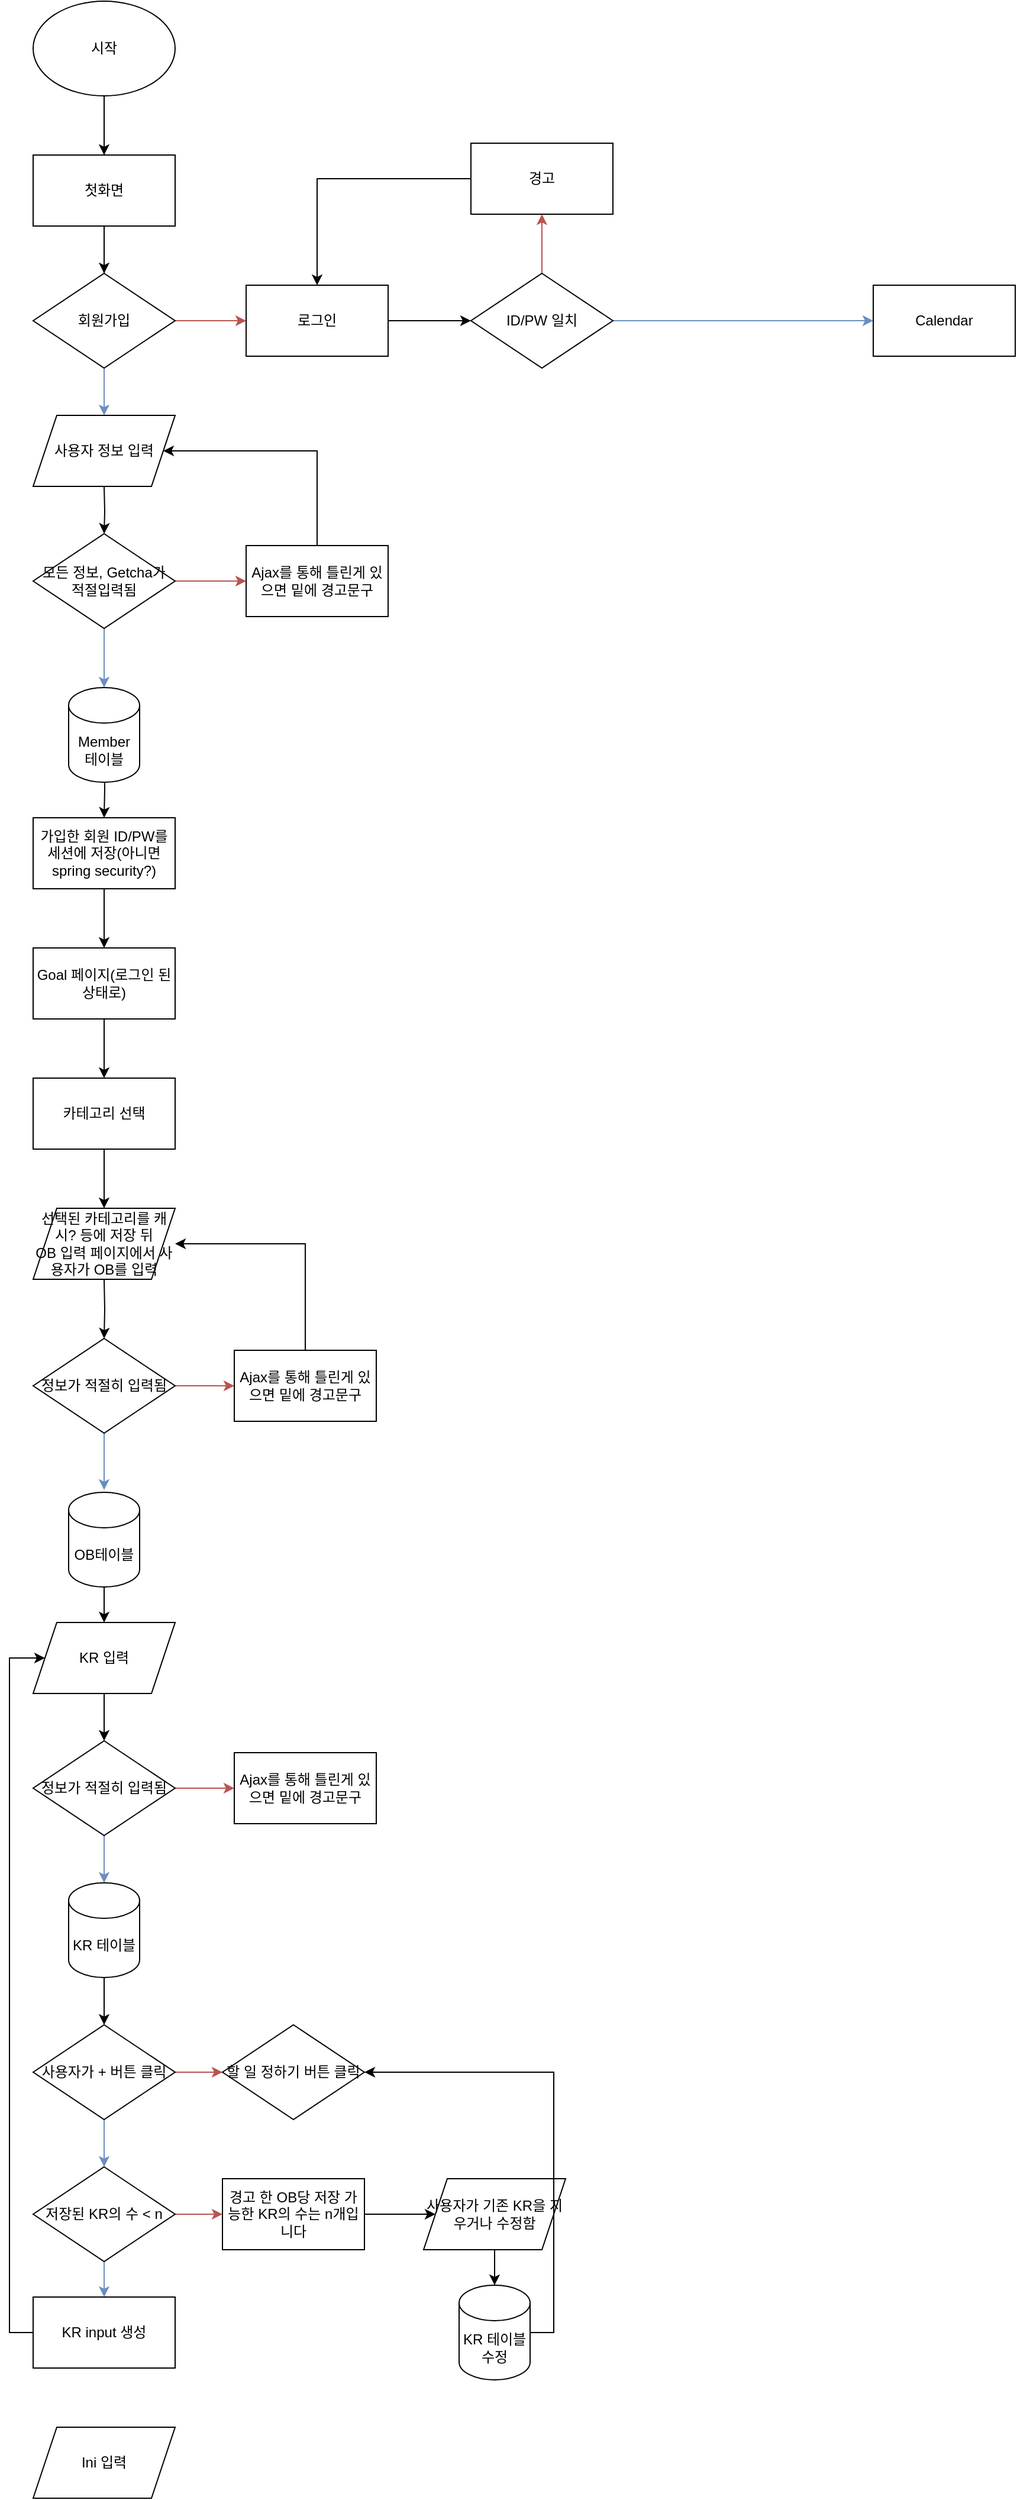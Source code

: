 <mxfile version="15.5.0" type="github">
  <diagram id="Uq3l2EWZINXqB6MkOoWw" name="전체적인 순서도">
    <mxGraphModel dx="4082" dy="468" grid="1" gridSize="10" guides="1" tooltips="1" connect="1" arrows="1" fold="1" page="1" pageScale="1" pageWidth="3300" pageHeight="4681" math="0" shadow="0">
      <root>
        <mxCell id="0" />
        <mxCell id="1" parent="0" />
        <mxCell id="pIeUTdMdYG4i5QMNmfUO-8" value="" style="edgeStyle=orthogonalEdgeStyle;rounded=0;orthogonalLoop=1;jettySize=auto;html=1;" parent="1" source="cU4-2mLXnspjtvhaOZda-1" target="pIeUTdMdYG4i5QMNmfUO-1" edge="1">
          <mxGeometry relative="1" as="geometry" />
        </mxCell>
        <mxCell id="cU4-2mLXnspjtvhaOZda-1" value="시작" style="ellipse;whiteSpace=wrap;html=1;" parent="1" vertex="1">
          <mxGeometry x="20" y="20" width="120" height="80" as="geometry" />
        </mxCell>
        <mxCell id="pIeUTdMdYG4i5QMNmfUO-7" style="edgeStyle=orthogonalEdgeStyle;rounded=0;orthogonalLoop=1;jettySize=auto;html=1;exitX=0.5;exitY=1;exitDx=0;exitDy=0;" parent="1" source="pIeUTdMdYG4i5QMNmfUO-1" edge="1">
          <mxGeometry relative="1" as="geometry">
            <mxPoint x="80" y="250" as="targetPoint" />
          </mxGeometry>
        </mxCell>
        <mxCell id="pIeUTdMdYG4i5QMNmfUO-1" value="첫화면" style="rounded=0;whiteSpace=wrap;html=1;" parent="1" vertex="1">
          <mxGeometry x="20" y="150" width="120" height="60" as="geometry" />
        </mxCell>
        <mxCell id="pIeUTdMdYG4i5QMNmfUO-3" value="" style="endArrow=none;html=1;entryX=0.5;entryY=1;entryDx=0;entryDy=0;" parent="1" source="pIeUTdMdYG4i5QMNmfUO-1" target="cU4-2mLXnspjtvhaOZda-1" edge="1">
          <mxGeometry width="50" height="50" relative="1" as="geometry">
            <mxPoint x="40" y="150" as="sourcePoint" />
            <mxPoint x="90" y="100" as="targetPoint" />
          </mxGeometry>
        </mxCell>
        <mxCell id="pIeUTdMdYG4i5QMNmfUO-6" style="edgeStyle=orthogonalEdgeStyle;rounded=0;orthogonalLoop=1;jettySize=auto;html=1;exitX=1;exitY=0.5;exitDx=0;exitDy=0;fillColor=#f8cecc;strokeColor=#b85450;" parent="1" source="pIeUTdMdYG4i5QMNmfUO-4" edge="1">
          <mxGeometry relative="1" as="geometry">
            <mxPoint x="200" y="290" as="targetPoint" />
          </mxGeometry>
        </mxCell>
        <mxCell id="pIeUTdMdYG4i5QMNmfUO-11" style="edgeStyle=orthogonalEdgeStyle;rounded=0;orthogonalLoop=1;jettySize=auto;html=1;exitX=0.5;exitY=1;exitDx=0;exitDy=0;entryX=0.5;entryY=0;entryDx=0;entryDy=0;fillColor=#dae8fc;strokeColor=#6c8ebf;" parent="1" source="pIeUTdMdYG4i5QMNmfUO-4" edge="1">
          <mxGeometry relative="1" as="geometry">
            <mxPoint x="80" y="370" as="targetPoint" />
          </mxGeometry>
        </mxCell>
        <mxCell id="pIeUTdMdYG4i5QMNmfUO-4" value="회원가입" style="rhombus;whiteSpace=wrap;html=1;" parent="1" vertex="1">
          <mxGeometry x="20" y="250" width="120" height="80" as="geometry" />
        </mxCell>
        <mxCell id="pIeUTdMdYG4i5QMNmfUO-5" value="" style="endArrow=none;html=1;entryX=0.5;entryY=1;entryDx=0;entryDy=0;" parent="1" source="pIeUTdMdYG4i5QMNmfUO-4" target="pIeUTdMdYG4i5QMNmfUO-1" edge="1">
          <mxGeometry width="50" height="50" relative="1" as="geometry">
            <mxPoint x="40" y="260" as="sourcePoint" />
            <mxPoint x="90" y="210" as="targetPoint" />
          </mxGeometry>
        </mxCell>
        <mxCell id="aWaKsQ2O3t7kNbBKUAZW-5" style="edgeStyle=orthogonalEdgeStyle;rounded=0;orthogonalLoop=1;jettySize=auto;html=1;exitX=1;exitY=0.5;exitDx=0;exitDy=0;entryX=0;entryY=0.5;entryDx=0;entryDy=0;" edge="1" parent="1" source="pIeUTdMdYG4i5QMNmfUO-9" target="aWaKsQ2O3t7kNbBKUAZW-4">
          <mxGeometry relative="1" as="geometry" />
        </mxCell>
        <mxCell id="pIeUTdMdYG4i5QMNmfUO-9" value="로그인" style="rounded=0;whiteSpace=wrap;html=1;" parent="1" vertex="1">
          <mxGeometry x="200" y="260" width="120" height="60" as="geometry" />
        </mxCell>
        <mxCell id="pIeUTdMdYG4i5QMNmfUO-14" style="edgeStyle=orthogonalEdgeStyle;rounded=0;orthogonalLoop=1;jettySize=auto;html=1;exitX=0.5;exitY=1;exitDx=0;exitDy=0;entryX=0.5;entryY=0;entryDx=0;entryDy=0;" parent="1" target="pIeUTdMdYG4i5QMNmfUO-13" edge="1">
          <mxGeometry relative="1" as="geometry">
            <mxPoint x="80" y="430" as="sourcePoint" />
          </mxGeometry>
        </mxCell>
        <mxCell id="pIeUTdMdYG4i5QMNmfUO-15" style="edgeStyle=orthogonalEdgeStyle;rounded=0;orthogonalLoop=1;jettySize=auto;html=1;exitX=1;exitY=0.5;exitDx=0;exitDy=0;fillColor=#f8cecc;strokeColor=#b85450;" parent="1" source="pIeUTdMdYG4i5QMNmfUO-13" edge="1">
          <mxGeometry relative="1" as="geometry">
            <mxPoint x="200" y="510" as="targetPoint" />
          </mxGeometry>
        </mxCell>
        <mxCell id="pIeUTdMdYG4i5QMNmfUO-16" style="edgeStyle=orthogonalEdgeStyle;rounded=0;orthogonalLoop=1;jettySize=auto;html=1;exitX=0.5;exitY=1;exitDx=0;exitDy=0;fillColor=#dae8fc;strokeColor=#6c8ebf;" parent="1" source="pIeUTdMdYG4i5QMNmfUO-13" edge="1">
          <mxGeometry relative="1" as="geometry">
            <mxPoint x="80" y="600" as="targetPoint" />
          </mxGeometry>
        </mxCell>
        <mxCell id="pIeUTdMdYG4i5QMNmfUO-13" value="모든 정보, Getcha가 적절입력됨" style="rhombus;whiteSpace=wrap;html=1;" parent="1" vertex="1">
          <mxGeometry x="20" y="470" width="120" height="80" as="geometry" />
        </mxCell>
        <mxCell id="pIeUTdMdYG4i5QMNmfUO-19" style="edgeStyle=orthogonalEdgeStyle;rounded=0;orthogonalLoop=1;jettySize=auto;html=1;exitX=0.5;exitY=0;exitDx=0;exitDy=0;entryX=1;entryY=0.5;entryDx=0;entryDy=0;" parent="1" source="pIeUTdMdYG4i5QMNmfUO-18" target="aWaKsQ2O3t7kNbBKUAZW-2" edge="1">
          <mxGeometry relative="1" as="geometry">
            <mxPoint x="140" y="400" as="targetPoint" />
            <Array as="points">
              <mxPoint x="260" y="400" />
            </Array>
          </mxGeometry>
        </mxCell>
        <mxCell id="pIeUTdMdYG4i5QMNmfUO-18" value="Ajax를 통해 틀린게 있으면 밑에 경고문구" style="rounded=0;whiteSpace=wrap;html=1;" parent="1" vertex="1">
          <mxGeometry x="200" y="480" width="120" height="60" as="geometry" />
        </mxCell>
        <mxCell id="pIeUTdMdYG4i5QMNmfUO-22" style="edgeStyle=orthogonalEdgeStyle;rounded=0;orthogonalLoop=1;jettySize=auto;html=1;exitX=0.5;exitY=1;exitDx=0;exitDy=0;entryX=0.5;entryY=0;entryDx=0;entryDy=0;" parent="1" target="pIeUTdMdYG4i5QMNmfUO-21" edge="1">
          <mxGeometry relative="1" as="geometry">
            <mxPoint x="80" y="660" as="sourcePoint" />
          </mxGeometry>
        </mxCell>
        <mxCell id="pIeUTdMdYG4i5QMNmfUO-24" style="edgeStyle=orthogonalEdgeStyle;rounded=0;orthogonalLoop=1;jettySize=auto;html=1;exitX=0.5;exitY=1;exitDx=0;exitDy=0;entryX=0.5;entryY=0;entryDx=0;entryDy=0;" parent="1" source="pIeUTdMdYG4i5QMNmfUO-21" target="pIeUTdMdYG4i5QMNmfUO-23" edge="1">
          <mxGeometry relative="1" as="geometry" />
        </mxCell>
        <mxCell id="pIeUTdMdYG4i5QMNmfUO-21" value="가입한 회원 ID/PW를 세션에 저장(아니면 spring security?)" style="rounded=0;whiteSpace=wrap;html=1;" parent="1" vertex="1">
          <mxGeometry x="20" y="710" width="120" height="60" as="geometry" />
        </mxCell>
        <mxCell id="pIeUTdMdYG4i5QMNmfUO-26" style="edgeStyle=orthogonalEdgeStyle;rounded=0;orthogonalLoop=1;jettySize=auto;html=1;exitX=0.5;exitY=1;exitDx=0;exitDy=0;entryX=0.5;entryY=0;entryDx=0;entryDy=0;" parent="1" source="pIeUTdMdYG4i5QMNmfUO-23" target="pIeUTdMdYG4i5QMNmfUO-25" edge="1">
          <mxGeometry relative="1" as="geometry" />
        </mxCell>
        <mxCell id="pIeUTdMdYG4i5QMNmfUO-23" value="Goal 페이지(로그인 된 상태로)" style="rounded=0;whiteSpace=wrap;html=1;" parent="1" vertex="1">
          <mxGeometry x="20" y="820" width="120" height="60" as="geometry" />
        </mxCell>
        <mxCell id="pIeUTdMdYG4i5QMNmfUO-28" style="edgeStyle=orthogonalEdgeStyle;rounded=0;orthogonalLoop=1;jettySize=auto;html=1;exitX=0.5;exitY=1;exitDx=0;exitDy=0;entryX=0.5;entryY=0;entryDx=0;entryDy=0;" parent="1" source="pIeUTdMdYG4i5QMNmfUO-25" edge="1">
          <mxGeometry relative="1" as="geometry">
            <mxPoint x="80" y="1040" as="targetPoint" />
          </mxGeometry>
        </mxCell>
        <mxCell id="pIeUTdMdYG4i5QMNmfUO-25" value="카테고리 선택" style="rounded=0;whiteSpace=wrap;html=1;" parent="1" vertex="1">
          <mxGeometry x="20" y="930" width="120" height="60" as="geometry" />
        </mxCell>
        <mxCell id="pIeUTdMdYG4i5QMNmfUO-30" style="edgeStyle=orthogonalEdgeStyle;rounded=0;orthogonalLoop=1;jettySize=auto;html=1;exitX=0.5;exitY=1;exitDx=0;exitDy=0;entryX=0.5;entryY=0;entryDx=0;entryDy=0;" parent="1" target="pIeUTdMdYG4i5QMNmfUO-29" edge="1">
          <mxGeometry relative="1" as="geometry">
            <mxPoint x="80" y="1100" as="sourcePoint" />
          </mxGeometry>
        </mxCell>
        <mxCell id="pIeUTdMdYG4i5QMNmfUO-32" style="edgeStyle=orthogonalEdgeStyle;rounded=0;orthogonalLoop=1;jettySize=auto;html=1;exitX=1;exitY=0.5;exitDx=0;exitDy=0;entryX=0;entryY=0.5;entryDx=0;entryDy=0;fillColor=#f8cecc;strokeColor=#b85450;" parent="1" source="pIeUTdMdYG4i5QMNmfUO-29" target="pIeUTdMdYG4i5QMNmfUO-31" edge="1">
          <mxGeometry relative="1" as="geometry" />
        </mxCell>
        <mxCell id="pIeUTdMdYG4i5QMNmfUO-35" style="edgeStyle=orthogonalEdgeStyle;rounded=0;orthogonalLoop=1;jettySize=auto;html=1;exitX=0.5;exitY=1;exitDx=0;exitDy=0;entryX=0.5;entryY=0;entryDx=0;entryDy=0;fillColor=#dae8fc;strokeColor=#6c8ebf;" parent="1" source="pIeUTdMdYG4i5QMNmfUO-29" edge="1">
          <mxGeometry relative="1" as="geometry">
            <mxPoint x="80" y="1278" as="targetPoint" />
          </mxGeometry>
        </mxCell>
        <mxCell id="pIeUTdMdYG4i5QMNmfUO-29" value="정보가 적절히 입력됨" style="rhombus;whiteSpace=wrap;html=1;" parent="1" vertex="1">
          <mxGeometry x="20" y="1150" width="120" height="80" as="geometry" />
        </mxCell>
        <mxCell id="pIeUTdMdYG4i5QMNmfUO-36" style="edgeStyle=orthogonalEdgeStyle;rounded=0;orthogonalLoop=1;jettySize=auto;html=1;exitX=0.5;exitY=0;exitDx=0;exitDy=0;entryX=1;entryY=0.5;entryDx=0;entryDy=0;" parent="1" source="pIeUTdMdYG4i5QMNmfUO-31" edge="1">
          <mxGeometry relative="1" as="geometry">
            <mxPoint x="140" y="1070" as="targetPoint" />
            <Array as="points">
              <mxPoint x="250" y="1070" />
            </Array>
          </mxGeometry>
        </mxCell>
        <mxCell id="pIeUTdMdYG4i5QMNmfUO-31" value="Ajax를 통해 틀린게 있으면 밑에 경고문구" style="rounded=0;whiteSpace=wrap;html=1;" parent="1" vertex="1">
          <mxGeometry x="190" y="1160" width="120" height="60" as="geometry" />
        </mxCell>
        <mxCell id="pIeUTdMdYG4i5QMNmfUO-38" style="edgeStyle=orthogonalEdgeStyle;rounded=0;orthogonalLoop=1;jettySize=auto;html=1;exitX=0.5;exitY=1;exitDx=0;exitDy=0;entryX=0.5;entryY=0;entryDx=0;entryDy=0;" parent="1" edge="1">
          <mxGeometry relative="1" as="geometry">
            <mxPoint x="80" y="1338" as="sourcePoint" />
            <mxPoint x="80" y="1390" as="targetPoint" />
          </mxGeometry>
        </mxCell>
        <mxCell id="aWaKsQ2O3t7kNbBKUAZW-12" style="edgeStyle=orthogonalEdgeStyle;rounded=0;orthogonalLoop=1;jettySize=auto;html=1;exitX=0.5;exitY=1;exitDx=0;exitDy=0;entryX=0.5;entryY=0;entryDx=0;entryDy=0;" edge="1" parent="1" source="aWaKsQ2O3t7kNbBKUAZW-1" target="aWaKsQ2O3t7kNbBKUAZW-11">
          <mxGeometry relative="1" as="geometry" />
        </mxCell>
        <mxCell id="aWaKsQ2O3t7kNbBKUAZW-1" value="KR 입력" style="shape=parallelogram;perimeter=parallelogramPerimeter;whiteSpace=wrap;html=1;fixedSize=1;" vertex="1" parent="1">
          <mxGeometry x="20" y="1390" width="120" height="60" as="geometry" />
        </mxCell>
        <mxCell id="aWaKsQ2O3t7kNbBKUAZW-2" value="사용자 정보 입력" style="shape=parallelogram;perimeter=parallelogramPerimeter;whiteSpace=wrap;html=1;fixedSize=1;" vertex="1" parent="1">
          <mxGeometry x="20" y="370" width="120" height="60" as="geometry" />
        </mxCell>
        <mxCell id="aWaKsQ2O3t7kNbBKUAZW-3" value="&lt;span&gt;선택된 카테고리를 캐시? 등에 저장 뒤&lt;/span&gt;&lt;br&gt;&lt;span&gt;OB 입력 페이지에서 사용자가 OB를 입력&lt;/span&gt;" style="shape=parallelogram;perimeter=parallelogramPerimeter;whiteSpace=wrap;html=1;fixedSize=1;" vertex="1" parent="1">
          <mxGeometry x="20" y="1040" width="120" height="60" as="geometry" />
        </mxCell>
        <mxCell id="aWaKsQ2O3t7kNbBKUAZW-6" style="edgeStyle=orthogonalEdgeStyle;rounded=0;orthogonalLoop=1;jettySize=auto;html=1;exitX=1;exitY=0.5;exitDx=0;exitDy=0;fillColor=#dae8fc;strokeColor=#6c8ebf;" edge="1" parent="1" source="aWaKsQ2O3t7kNbBKUAZW-4" target="aWaKsQ2O3t7kNbBKUAZW-7">
          <mxGeometry relative="1" as="geometry">
            <mxPoint x="750" y="290" as="targetPoint" />
          </mxGeometry>
        </mxCell>
        <mxCell id="aWaKsQ2O3t7kNbBKUAZW-9" style="edgeStyle=orthogonalEdgeStyle;rounded=0;orthogonalLoop=1;jettySize=auto;html=1;exitX=0.5;exitY=0;exitDx=0;exitDy=0;entryX=0.5;entryY=1;entryDx=0;entryDy=0;fillColor=#f8cecc;strokeColor=#b85450;" edge="1" parent="1" source="aWaKsQ2O3t7kNbBKUAZW-4" target="aWaKsQ2O3t7kNbBKUAZW-8">
          <mxGeometry relative="1" as="geometry" />
        </mxCell>
        <mxCell id="aWaKsQ2O3t7kNbBKUAZW-4" value="ID/PW 일치" style="rhombus;whiteSpace=wrap;html=1;" vertex="1" parent="1">
          <mxGeometry x="390" y="250" width="120" height="80" as="geometry" />
        </mxCell>
        <mxCell id="aWaKsQ2O3t7kNbBKUAZW-7" value="Calendar" style="rounded=0;whiteSpace=wrap;html=1;" vertex="1" parent="1">
          <mxGeometry x="730" y="260" width="120" height="60" as="geometry" />
        </mxCell>
        <mxCell id="aWaKsQ2O3t7kNbBKUAZW-10" style="edgeStyle=orthogonalEdgeStyle;rounded=0;orthogonalLoop=1;jettySize=auto;html=1;exitX=0;exitY=0.5;exitDx=0;exitDy=0;entryX=0.5;entryY=0;entryDx=0;entryDy=0;" edge="1" parent="1" source="aWaKsQ2O3t7kNbBKUAZW-8" target="pIeUTdMdYG4i5QMNmfUO-9">
          <mxGeometry relative="1" as="geometry" />
        </mxCell>
        <mxCell id="aWaKsQ2O3t7kNbBKUAZW-8" value="경고" style="rounded=0;whiteSpace=wrap;html=1;" vertex="1" parent="1">
          <mxGeometry x="390" y="140" width="120" height="60" as="geometry" />
        </mxCell>
        <mxCell id="aWaKsQ2O3t7kNbBKUAZW-14" style="edgeStyle=orthogonalEdgeStyle;rounded=0;orthogonalLoop=1;jettySize=auto;html=1;exitX=1;exitY=0.5;exitDx=0;exitDy=0;entryX=0;entryY=0.5;entryDx=0;entryDy=0;fillColor=#f8cecc;strokeColor=#b85450;" edge="1" parent="1" source="aWaKsQ2O3t7kNbBKUAZW-11" target="aWaKsQ2O3t7kNbBKUAZW-13">
          <mxGeometry relative="1" as="geometry" />
        </mxCell>
        <mxCell id="aWaKsQ2O3t7kNbBKUAZW-17" style="edgeStyle=orthogonalEdgeStyle;rounded=0;orthogonalLoop=1;jettySize=auto;html=1;exitX=0.5;exitY=1;exitDx=0;exitDy=0;fillColor=#dae8fc;strokeColor=#6c8ebf;" edge="1" parent="1" source="aWaKsQ2O3t7kNbBKUAZW-11" target="aWaKsQ2O3t7kNbBKUAZW-18">
          <mxGeometry relative="1" as="geometry">
            <mxPoint x="80" y="1620" as="targetPoint" />
          </mxGeometry>
        </mxCell>
        <mxCell id="aWaKsQ2O3t7kNbBKUAZW-11" value="정보가 적절히 입력됨" style="rhombus;whiteSpace=wrap;html=1;" vertex="1" parent="1">
          <mxGeometry x="20" y="1490" width="120" height="80" as="geometry" />
        </mxCell>
        <mxCell id="aWaKsQ2O3t7kNbBKUAZW-13" value="Ajax를 통해 틀린게 있으면 밑에 경고문구" style="rounded=0;whiteSpace=wrap;html=1;" vertex="1" parent="1">
          <mxGeometry x="190" y="1500" width="120" height="60" as="geometry" />
        </mxCell>
        <mxCell id="aWaKsQ2O3t7kNbBKUAZW-15" value="OB테이블" style="shape=cylinder3;whiteSpace=wrap;html=1;boundedLbl=1;backgroundOutline=1;size=15;" vertex="1" parent="1">
          <mxGeometry x="50" y="1280" width="60" height="80" as="geometry" />
        </mxCell>
        <mxCell id="aWaKsQ2O3t7kNbBKUAZW-16" value="Member 테이블" style="shape=cylinder3;whiteSpace=wrap;html=1;boundedLbl=1;backgroundOutline=1;size=15;" vertex="1" parent="1">
          <mxGeometry x="50" y="600" width="60" height="80" as="geometry" />
        </mxCell>
        <mxCell id="aWaKsQ2O3t7kNbBKUAZW-22" style="edgeStyle=orthogonalEdgeStyle;rounded=0;orthogonalLoop=1;jettySize=auto;html=1;exitX=0.5;exitY=1;exitDx=0;exitDy=0;exitPerimeter=0;entryX=0.5;entryY=0;entryDx=0;entryDy=0;" edge="1" parent="1" source="aWaKsQ2O3t7kNbBKUAZW-18" target="aWaKsQ2O3t7kNbBKUAZW-21">
          <mxGeometry relative="1" as="geometry" />
        </mxCell>
        <mxCell id="aWaKsQ2O3t7kNbBKUAZW-18" value="KR 테이블" style="shape=cylinder3;whiteSpace=wrap;html=1;boundedLbl=1;backgroundOutline=1;size=15;" vertex="1" parent="1">
          <mxGeometry x="50" y="1610" width="60" height="80" as="geometry" />
        </mxCell>
        <mxCell id="aWaKsQ2O3t7kNbBKUAZW-25" style="edgeStyle=orthogonalEdgeStyle;rounded=0;orthogonalLoop=1;jettySize=auto;html=1;exitX=0.5;exitY=1;exitDx=0;exitDy=0;entryX=0.5;entryY=0;entryDx=0;entryDy=0;fillColor=#dae8fc;strokeColor=#6c8ebf;" edge="1" parent="1" source="aWaKsQ2O3t7kNbBKUAZW-21" target="aWaKsQ2O3t7kNbBKUAZW-24">
          <mxGeometry relative="1" as="geometry" />
        </mxCell>
        <mxCell id="aWaKsQ2O3t7kNbBKUAZW-33" style="edgeStyle=orthogonalEdgeStyle;rounded=0;orthogonalLoop=1;jettySize=auto;html=1;exitX=1;exitY=0.5;exitDx=0;exitDy=0;fillColor=#f8cecc;strokeColor=#b85450;" edge="1" parent="1" source="aWaKsQ2O3t7kNbBKUAZW-21">
          <mxGeometry relative="1" as="geometry">
            <mxPoint x="180" y="1770" as="targetPoint" />
          </mxGeometry>
        </mxCell>
        <mxCell id="aWaKsQ2O3t7kNbBKUAZW-21" value="사용자가 + 버튼 클릭" style="rhombus;whiteSpace=wrap;html=1;" vertex="1" parent="1">
          <mxGeometry x="20" y="1730" width="120" height="80" as="geometry" />
        </mxCell>
        <mxCell id="aWaKsQ2O3t7kNbBKUAZW-28" style="edgeStyle=orthogonalEdgeStyle;rounded=0;orthogonalLoop=1;jettySize=auto;html=1;exitX=0.5;exitY=1;exitDx=0;exitDy=0;entryX=0.5;entryY=0;entryDx=0;entryDy=0;fillColor=#dae8fc;strokeColor=#6c8ebf;" edge="1" parent="1" source="aWaKsQ2O3t7kNbBKUAZW-24" target="aWaKsQ2O3t7kNbBKUAZW-26">
          <mxGeometry relative="1" as="geometry" />
        </mxCell>
        <mxCell id="aWaKsQ2O3t7kNbBKUAZW-31" style="edgeStyle=orthogonalEdgeStyle;rounded=0;orthogonalLoop=1;jettySize=auto;html=1;exitX=1;exitY=0.5;exitDx=0;exitDy=0;fillColor=#f8cecc;strokeColor=#b85450;" edge="1" parent="1" source="aWaKsQ2O3t7kNbBKUAZW-24">
          <mxGeometry relative="1" as="geometry">
            <mxPoint x="180" y="1890" as="targetPoint" />
          </mxGeometry>
        </mxCell>
        <mxCell id="aWaKsQ2O3t7kNbBKUAZW-24" value="저장된 KR의 수 &amp;lt; n" style="rhombus;whiteSpace=wrap;html=1;" vertex="1" parent="1">
          <mxGeometry x="20" y="1850" width="120" height="80" as="geometry" />
        </mxCell>
        <mxCell id="aWaKsQ2O3t7kNbBKUAZW-29" style="edgeStyle=orthogonalEdgeStyle;rounded=0;orthogonalLoop=1;jettySize=auto;html=1;exitX=0;exitY=0.5;exitDx=0;exitDy=0;" edge="1" parent="1" source="aWaKsQ2O3t7kNbBKUAZW-26" target="aWaKsQ2O3t7kNbBKUAZW-1">
          <mxGeometry relative="1" as="geometry">
            <mxPoint x="-30" y="1408.667" as="targetPoint" />
            <Array as="points">
              <mxPoint y="1990" />
              <mxPoint y="1420" />
            </Array>
          </mxGeometry>
        </mxCell>
        <mxCell id="aWaKsQ2O3t7kNbBKUAZW-26" value="KR input 생성" style="rounded=0;whiteSpace=wrap;html=1;" vertex="1" parent="1">
          <mxGeometry x="20" y="1960" width="120" height="60" as="geometry" />
        </mxCell>
        <mxCell id="aWaKsQ2O3t7kNbBKUAZW-38" value="" style="edgeStyle=orthogonalEdgeStyle;rounded=0;orthogonalLoop=1;jettySize=auto;html=1;" edge="1" parent="1" source="aWaKsQ2O3t7kNbBKUAZW-32">
          <mxGeometry relative="1" as="geometry">
            <mxPoint x="360" y="1890" as="targetPoint" />
          </mxGeometry>
        </mxCell>
        <mxCell id="aWaKsQ2O3t7kNbBKUAZW-32" value="경고 한 OB당 저장 가능한 KR의 수는 n개입니다" style="rounded=0;whiteSpace=wrap;html=1;" vertex="1" parent="1">
          <mxGeometry x="180" y="1860" width="120" height="60" as="geometry" />
        </mxCell>
        <mxCell id="aWaKsQ2O3t7kNbBKUAZW-34" value="할 일 정하기 버튼 클릭" style="rhombus;whiteSpace=wrap;html=1;" vertex="1" parent="1">
          <mxGeometry x="180" y="1730" width="120" height="80" as="geometry" />
        </mxCell>
        <mxCell id="aWaKsQ2O3t7kNbBKUAZW-41" style="edgeStyle=orthogonalEdgeStyle;rounded=0;orthogonalLoop=1;jettySize=auto;html=1;exitX=0.5;exitY=1;exitDx=0;exitDy=0;entryX=0.5;entryY=0;entryDx=0;entryDy=0;entryPerimeter=0;" edge="1" parent="1" source="aWaKsQ2O3t7kNbBKUAZW-39" target="aWaKsQ2O3t7kNbBKUAZW-40">
          <mxGeometry relative="1" as="geometry" />
        </mxCell>
        <mxCell id="aWaKsQ2O3t7kNbBKUAZW-39" value="&lt;span&gt;사용자가 기존 KR을 지우거나 수정함&lt;/span&gt;" style="shape=parallelogram;perimeter=parallelogramPerimeter;whiteSpace=wrap;html=1;fixedSize=1;" vertex="1" parent="1">
          <mxGeometry x="350" y="1860" width="120" height="60" as="geometry" />
        </mxCell>
        <mxCell id="aWaKsQ2O3t7kNbBKUAZW-42" style="edgeStyle=orthogonalEdgeStyle;rounded=0;orthogonalLoop=1;jettySize=auto;html=1;exitX=1;exitY=0.5;exitDx=0;exitDy=0;exitPerimeter=0;entryX=1;entryY=0.5;entryDx=0;entryDy=0;" edge="1" parent="1" source="aWaKsQ2O3t7kNbBKUAZW-40" target="aWaKsQ2O3t7kNbBKUAZW-34">
          <mxGeometry relative="1" as="geometry" />
        </mxCell>
        <mxCell id="aWaKsQ2O3t7kNbBKUAZW-40" value="KR 테이블 수정" style="shape=cylinder3;whiteSpace=wrap;html=1;boundedLbl=1;backgroundOutline=1;size=15;" vertex="1" parent="1">
          <mxGeometry x="380" y="1950" width="60" height="80" as="geometry" />
        </mxCell>
        <mxCell id="aWaKsQ2O3t7kNbBKUAZW-44" value="Ini 입력" style="shape=parallelogram;perimeter=parallelogramPerimeter;whiteSpace=wrap;html=1;fixedSize=1;" vertex="1" parent="1">
          <mxGeometry x="20" y="2070" width="120" height="60" as="geometry" />
        </mxCell>
      </root>
    </mxGraphModel>
  </diagram>
</mxfile>
